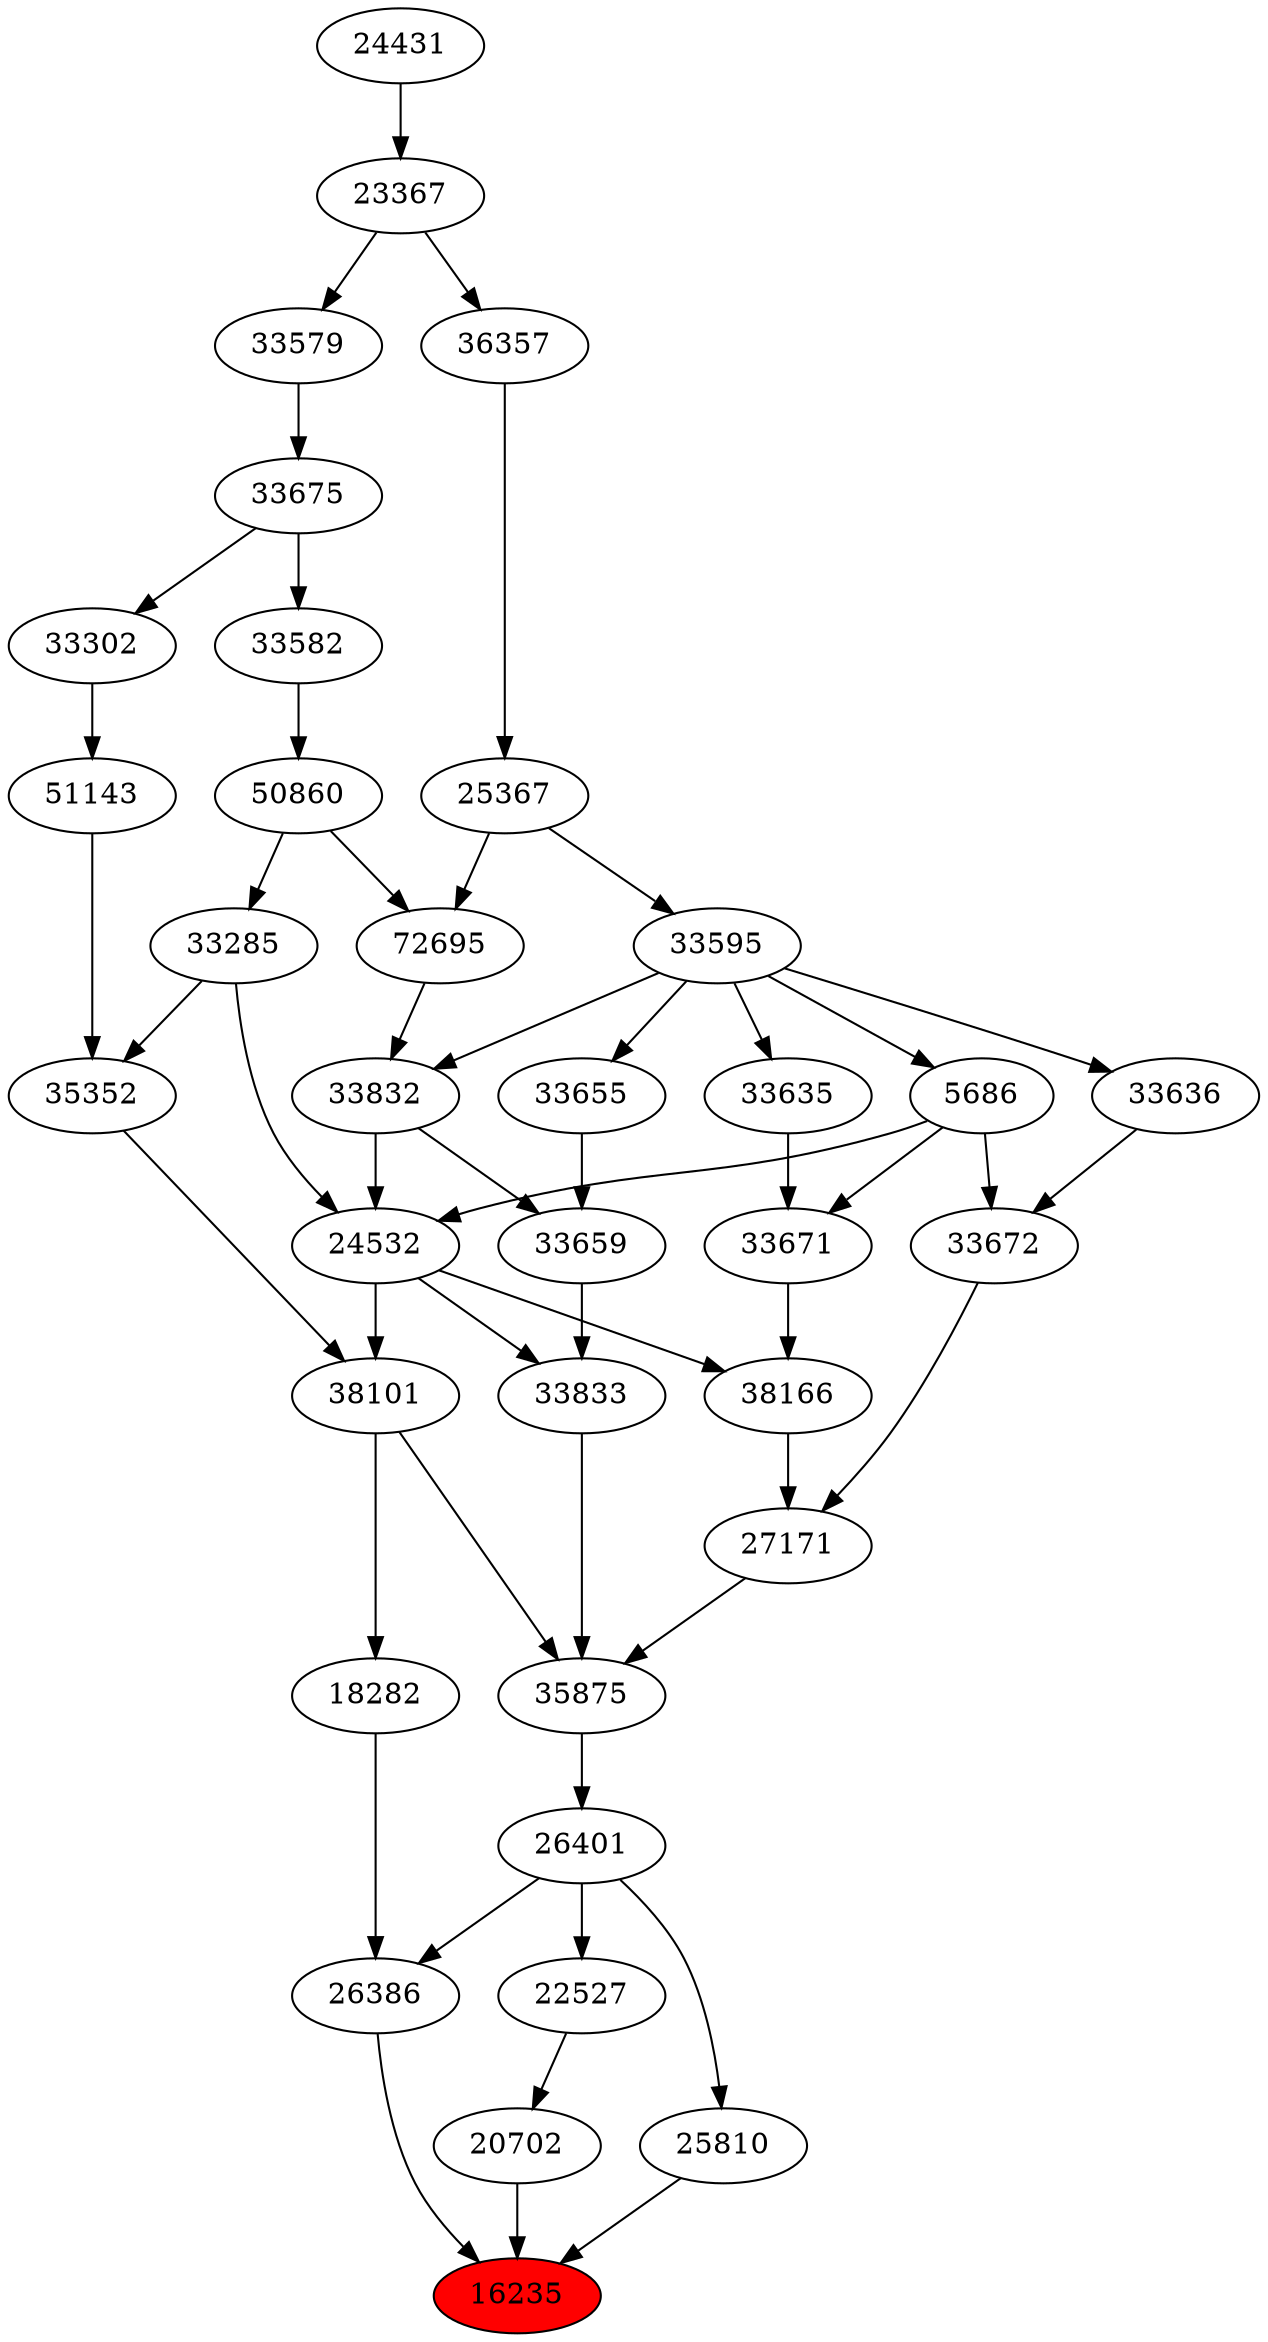 strict digraph{ 
16235 [label="16235" fillcolor=red style=filled]
26386 -> 16235
25810 -> 16235
20702 -> 16235
26386 [label="26386"]
26401 -> 26386
18282 -> 26386
25810 [label="25810"]
26401 -> 25810
20702 [label="20702"]
22527 -> 20702
26401 [label="26401"]
35875 -> 26401
18282 [label="18282"]
38101 -> 18282
22527 [label="22527"]
26401 -> 22527
35875 [label="35875"]
27171 -> 35875
38101 -> 35875
33833 -> 35875
38101 [label="38101"]
24532 -> 38101
35352 -> 38101
27171 [label="27171"]
33672 -> 27171
38166 -> 27171
33833 [label="33833"]
33659 -> 33833
24532 -> 33833
24532 [label="24532"]
33285 -> 24532
5686 -> 24532
33832 -> 24532
35352 [label="35352"]
33285 -> 35352
51143 -> 35352
33672 [label="33672"]
33636 -> 33672
5686 -> 33672
38166 [label="38166"]
24532 -> 38166
33671 -> 38166
33659 [label="33659"]
33655 -> 33659
33832 -> 33659
33285 [label="33285"]
50860 -> 33285
5686 [label="5686"]
33595 -> 5686
33832 [label="33832"]
72695 -> 33832
33595 -> 33832
51143 [label="51143"]
33302 -> 51143
33636 [label="33636"]
33595 -> 33636
33671 [label="33671"]
5686 -> 33671
33635 -> 33671
33655 [label="33655"]
33595 -> 33655
50860 [label="50860"]
33582 -> 50860
33595 [label="33595"]
25367 -> 33595
72695 [label="72695"]
50860 -> 72695
25367 -> 72695
33302 [label="33302"]
33675 -> 33302
33635 [label="33635"]
33595 -> 33635
33582 [label="33582"]
33675 -> 33582
25367 [label="25367"]
36357 -> 25367
33675 [label="33675"]
33579 -> 33675
36357 [label="36357"]
23367 -> 36357
33579 [label="33579"]
23367 -> 33579
23367 [label="23367"]
24431 -> 23367
24431 [label="24431"]
}